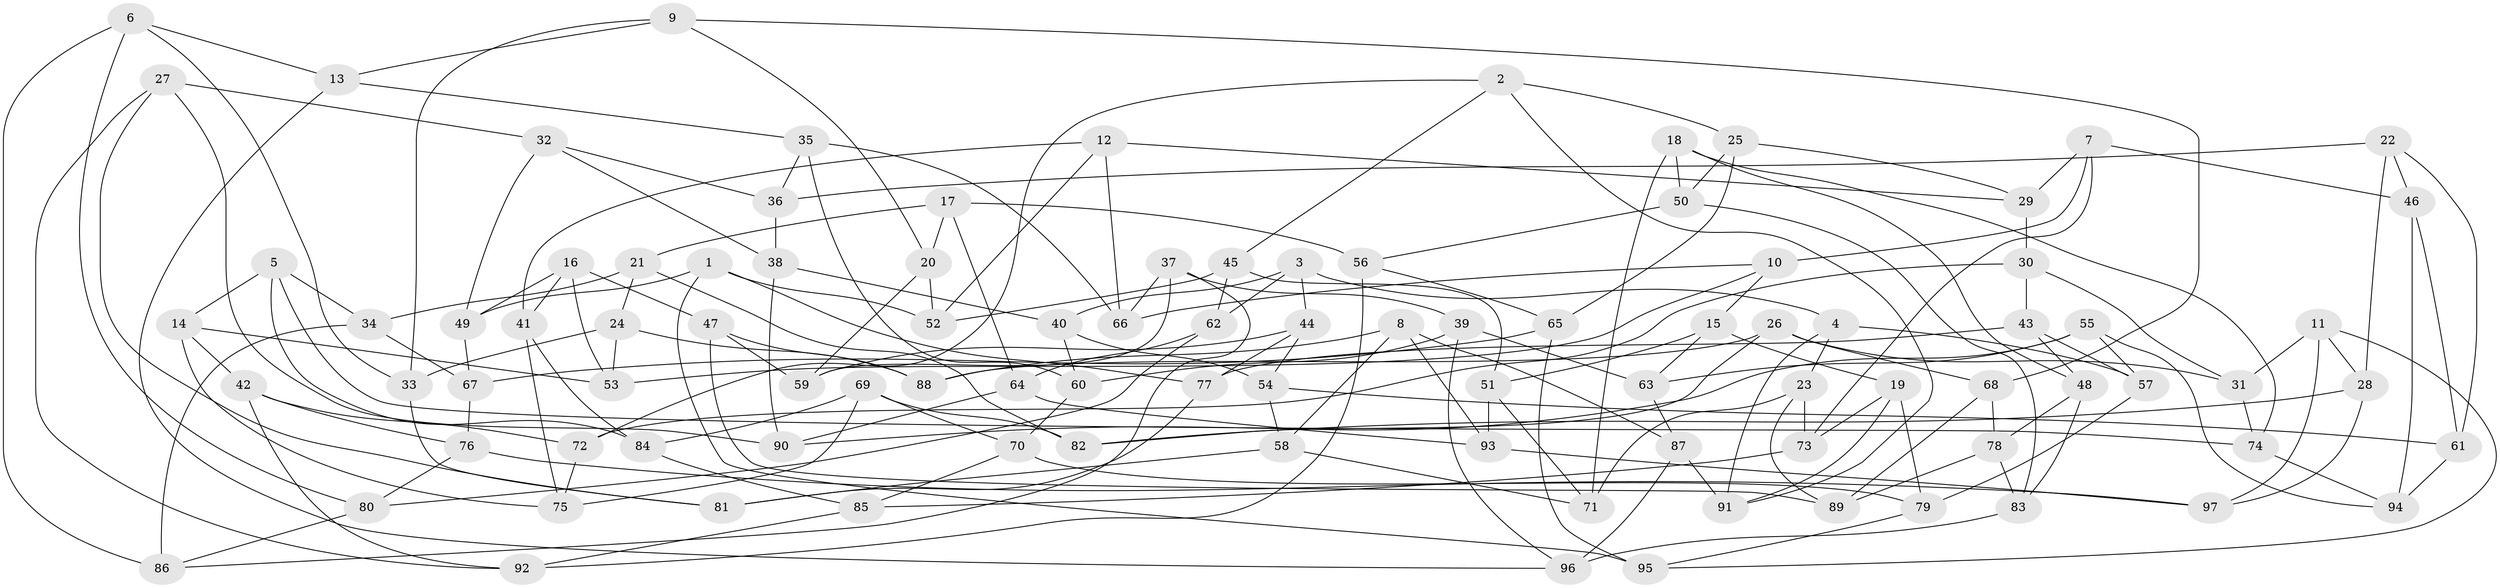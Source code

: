 // coarse degree distribution, {5: 0.11940298507462686, 3: 0.07462686567164178, 4: 0.6567164179104478, 7: 0.07462686567164178, 8: 0.04477611940298507, 2: 0.014925373134328358, 10: 0.014925373134328358}
// Generated by graph-tools (version 1.1) at 2025/03/03/04/25 22:03:13]
// undirected, 97 vertices, 194 edges
graph export_dot {
graph [start="1"]
  node [color=gray90,style=filled];
  1;
  2;
  3;
  4;
  5;
  6;
  7;
  8;
  9;
  10;
  11;
  12;
  13;
  14;
  15;
  16;
  17;
  18;
  19;
  20;
  21;
  22;
  23;
  24;
  25;
  26;
  27;
  28;
  29;
  30;
  31;
  32;
  33;
  34;
  35;
  36;
  37;
  38;
  39;
  40;
  41;
  42;
  43;
  44;
  45;
  46;
  47;
  48;
  49;
  50;
  51;
  52;
  53;
  54;
  55;
  56;
  57;
  58;
  59;
  60;
  61;
  62;
  63;
  64;
  65;
  66;
  67;
  68;
  69;
  70;
  71;
  72;
  73;
  74;
  75;
  76;
  77;
  78;
  79;
  80;
  81;
  82;
  83;
  84;
  85;
  86;
  87;
  88;
  89;
  90;
  91;
  92;
  93;
  94;
  95;
  96;
  97;
  1 -- 77;
  1 -- 95;
  1 -- 52;
  1 -- 49;
  2 -- 45;
  2 -- 25;
  2 -- 72;
  2 -- 91;
  3 -- 40;
  3 -- 44;
  3 -- 62;
  3 -- 4;
  4 -- 91;
  4 -- 57;
  4 -- 23;
  5 -- 84;
  5 -- 34;
  5 -- 74;
  5 -- 14;
  6 -- 13;
  6 -- 33;
  6 -- 80;
  6 -- 86;
  7 -- 29;
  7 -- 10;
  7 -- 46;
  7 -- 73;
  8 -- 88;
  8 -- 87;
  8 -- 58;
  8 -- 93;
  9 -- 13;
  9 -- 20;
  9 -- 33;
  9 -- 68;
  10 -- 66;
  10 -- 53;
  10 -- 15;
  11 -- 95;
  11 -- 28;
  11 -- 31;
  11 -- 97;
  12 -- 29;
  12 -- 66;
  12 -- 52;
  12 -- 41;
  13 -- 35;
  13 -- 96;
  14 -- 53;
  14 -- 42;
  14 -- 75;
  15 -- 63;
  15 -- 19;
  15 -- 51;
  16 -- 41;
  16 -- 47;
  16 -- 49;
  16 -- 53;
  17 -- 64;
  17 -- 21;
  17 -- 20;
  17 -- 56;
  18 -- 71;
  18 -- 74;
  18 -- 48;
  18 -- 50;
  19 -- 79;
  19 -- 91;
  19 -- 73;
  20 -- 59;
  20 -- 52;
  21 -- 82;
  21 -- 34;
  21 -- 24;
  22 -- 36;
  22 -- 28;
  22 -- 61;
  22 -- 46;
  23 -- 71;
  23 -- 73;
  23 -- 89;
  24 -- 53;
  24 -- 33;
  24 -- 88;
  25 -- 50;
  25 -- 29;
  25 -- 65;
  26 -- 68;
  26 -- 31;
  26 -- 82;
  26 -- 88;
  27 -- 81;
  27 -- 90;
  27 -- 92;
  27 -- 32;
  28 -- 82;
  28 -- 97;
  29 -- 30;
  30 -- 31;
  30 -- 43;
  30 -- 72;
  31 -- 74;
  32 -- 38;
  32 -- 36;
  32 -- 49;
  33 -- 81;
  34 -- 67;
  34 -- 86;
  35 -- 36;
  35 -- 60;
  35 -- 66;
  36 -- 38;
  37 -- 59;
  37 -- 86;
  37 -- 39;
  37 -- 66;
  38 -- 40;
  38 -- 90;
  39 -- 60;
  39 -- 96;
  39 -- 63;
  40 -- 60;
  40 -- 54;
  41 -- 75;
  41 -- 84;
  42 -- 72;
  42 -- 92;
  42 -- 76;
  43 -- 48;
  43 -- 57;
  43 -- 77;
  44 -- 59;
  44 -- 54;
  44 -- 77;
  45 -- 62;
  45 -- 51;
  45 -- 52;
  46 -- 94;
  46 -- 61;
  47 -- 59;
  47 -- 89;
  47 -- 88;
  48 -- 83;
  48 -- 78;
  49 -- 67;
  50 -- 83;
  50 -- 56;
  51 -- 71;
  51 -- 93;
  54 -- 61;
  54 -- 58;
  55 -- 94;
  55 -- 63;
  55 -- 90;
  55 -- 57;
  56 -- 92;
  56 -- 65;
  57 -- 79;
  58 -- 81;
  58 -- 71;
  60 -- 70;
  61 -- 94;
  62 -- 80;
  62 -- 64;
  63 -- 87;
  64 -- 93;
  64 -- 90;
  65 -- 95;
  65 -- 67;
  67 -- 76;
  68 -- 78;
  68 -- 89;
  69 -- 70;
  69 -- 82;
  69 -- 84;
  69 -- 75;
  70 -- 85;
  70 -- 79;
  72 -- 75;
  73 -- 85;
  74 -- 94;
  76 -- 80;
  76 -- 97;
  77 -- 81;
  78 -- 83;
  78 -- 89;
  79 -- 95;
  80 -- 86;
  83 -- 96;
  84 -- 85;
  85 -- 92;
  87 -- 91;
  87 -- 96;
  93 -- 97;
}
